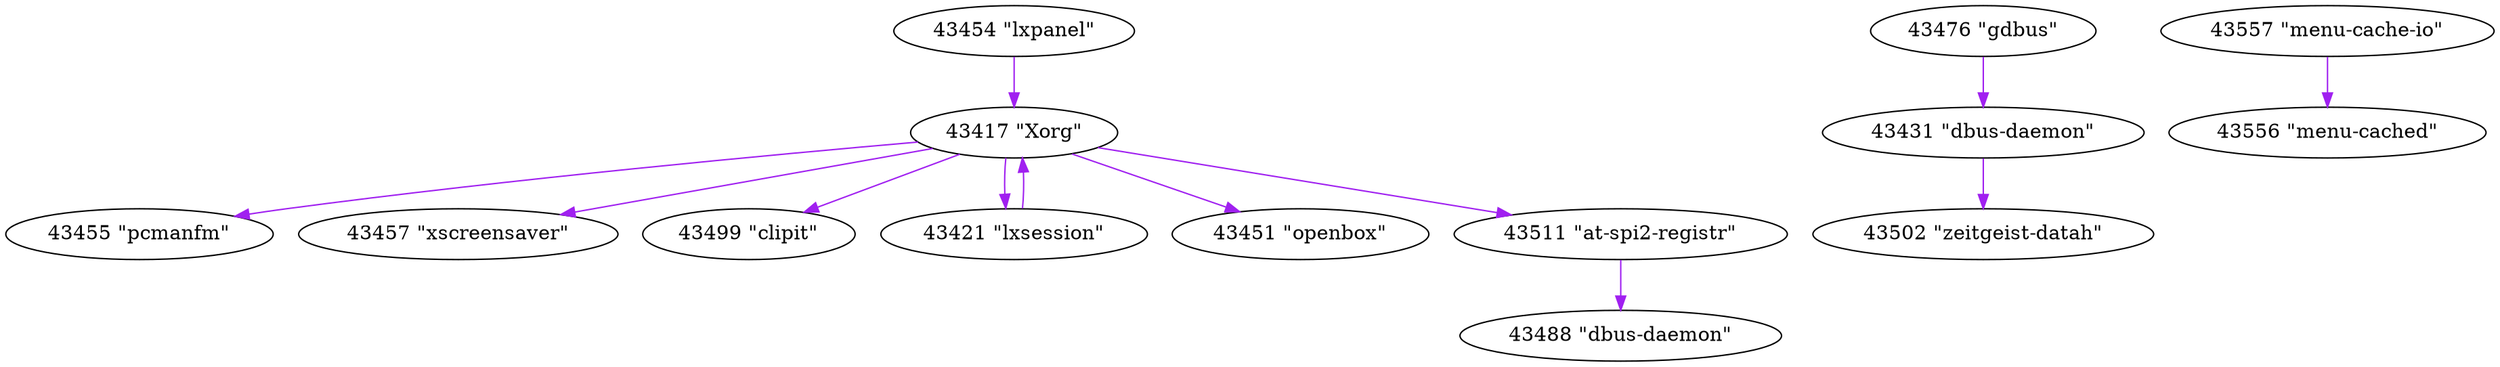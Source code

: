 digraph abc{
43417 [label="43417 \"Xorg\"" ];
43455 [label="43455 \"pcmanfm\"" ];
43457 [label="43457 \"xscreensaver\"" ];
43499 [label="43499 \"clipit\"" ];
43421 [label="43421 \"lxsession\"" ];
43451 [label="43451 \"openbox\"" ];
43511 [label="43511 \"at-spi2-registr\"" ];
43431 [label="43431 \"dbus-daemon\"" ];
43502 [label="43502 \"zeitgeist-datah\"" ];
43454 [label="43454 \"lxpanel\"" ];
43476 [label="43476 \"gdbus\"" ];
43488 [label="43488 \"dbus-daemon\"" ];
43557 [label="43557 \"menu-cache-io\"" ];
43556 [label="43556 \"menu-cached\"" ];
43417 -> 43455 [ color="purple" ];
43417 -> 43457 [ color="purple" ];
43417 -> 43499 [ color="purple" ];
43417 -> 43421 [ color="purple" ];
43417 -> 43451 [ color="purple" ];
43417 -> 43511 [ color="purple" ];
43421 -> 43417 [ color="purple" ];
43431 -> 43502 [ color="purple" ];
43454 -> 43417 [ color="purple" ];
43476 -> 43431 [ color="purple" ];
43511 -> 43488 [ color="purple" ];
43557 -> 43556 [ color="purple" ];

}
